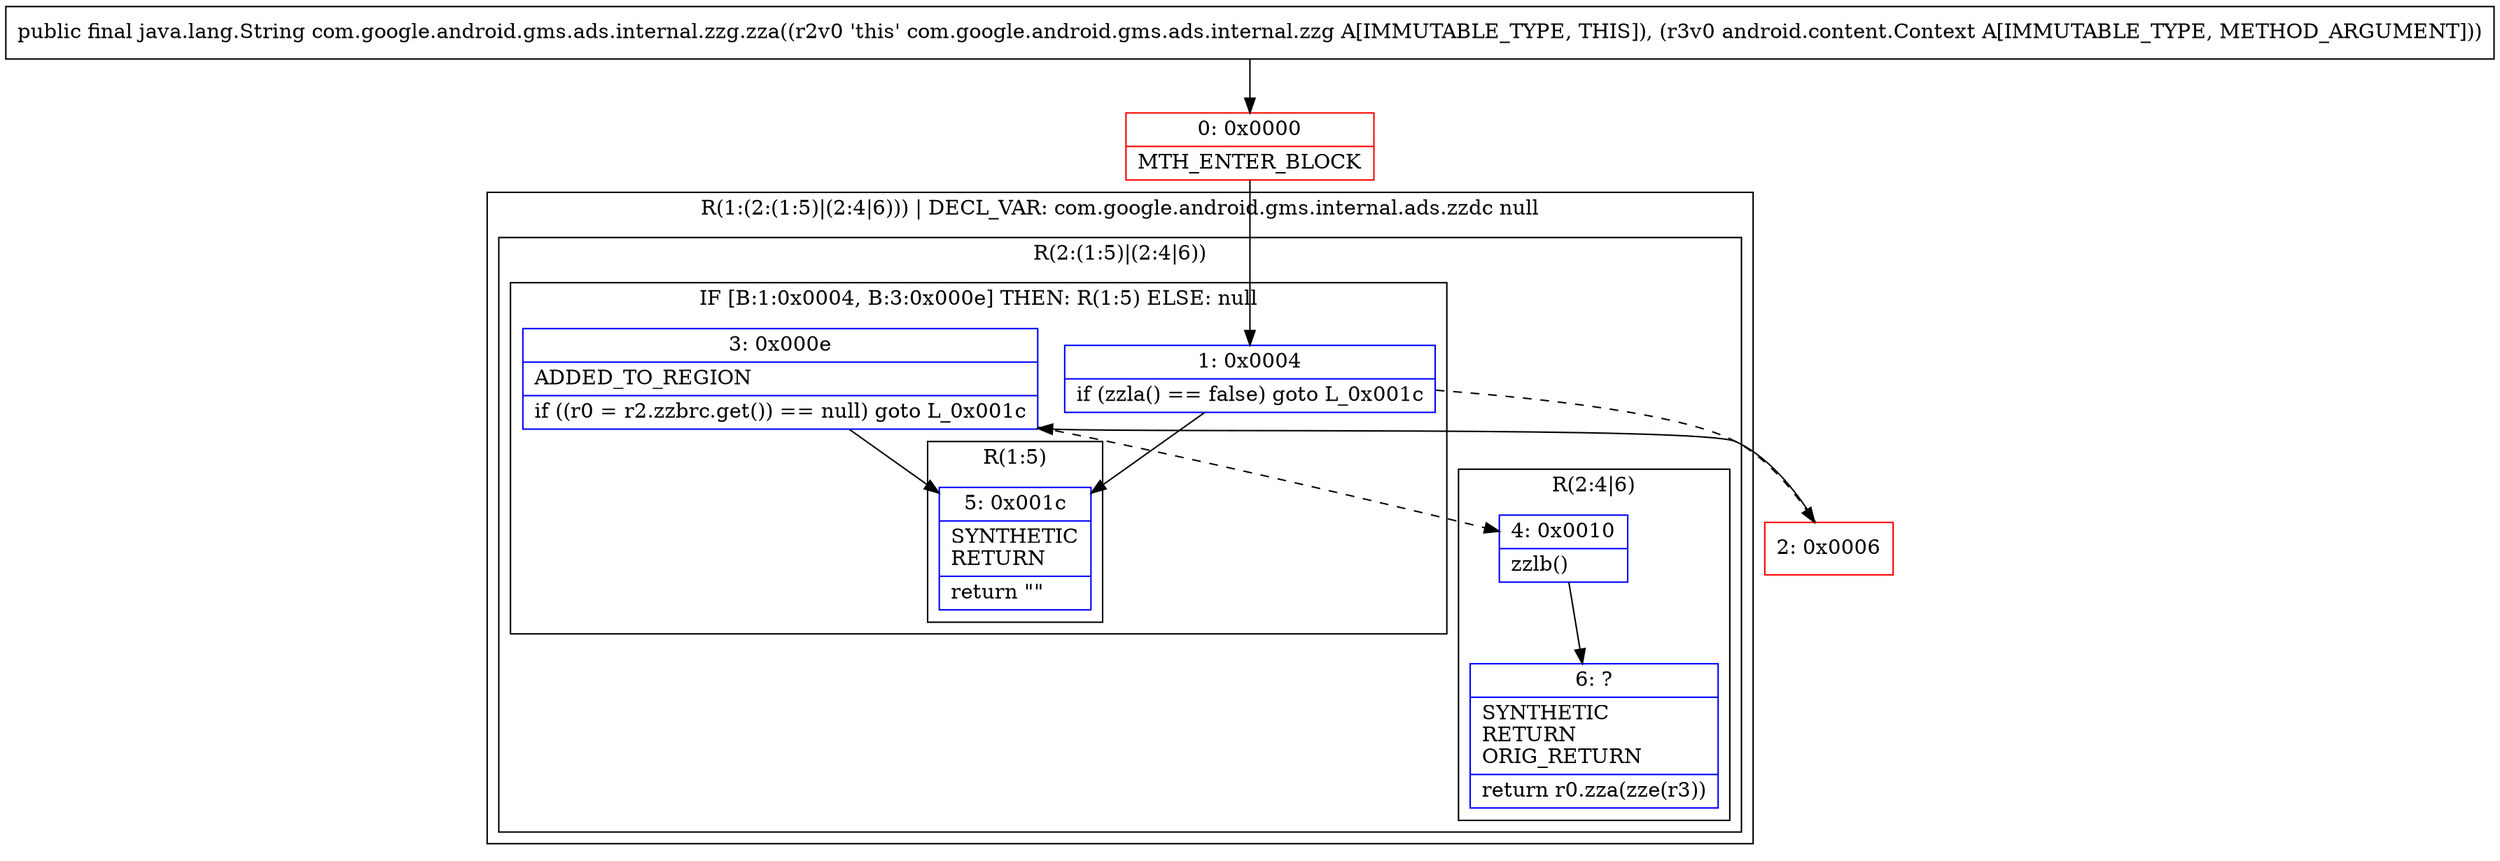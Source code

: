 digraph "CFG forcom.google.android.gms.ads.internal.zzg.zza(Landroid\/content\/Context;)Ljava\/lang\/String;" {
subgraph cluster_Region_1040385740 {
label = "R(1:(2:(1:5)|(2:4|6))) | DECL_VAR: com.google.android.gms.internal.ads.zzdc null\l";
node [shape=record,color=blue];
subgraph cluster_Region_389914431 {
label = "R(2:(1:5)|(2:4|6))";
node [shape=record,color=blue];
subgraph cluster_IfRegion_576646273 {
label = "IF [B:1:0x0004, B:3:0x000e] THEN: R(1:5) ELSE: null";
node [shape=record,color=blue];
Node_1 [shape=record,label="{1\:\ 0x0004|if (zzla() == false) goto L_0x001c\l}"];
Node_3 [shape=record,label="{3\:\ 0x000e|ADDED_TO_REGION\l|if ((r0 = r2.zzbrc.get()) == null) goto L_0x001c\l}"];
subgraph cluster_Region_214187669 {
label = "R(1:5)";
node [shape=record,color=blue];
Node_5 [shape=record,label="{5\:\ 0x001c|SYNTHETIC\lRETURN\l|return \"\"\l}"];
}
}
subgraph cluster_Region_718761127 {
label = "R(2:4|6)";
node [shape=record,color=blue];
Node_4 [shape=record,label="{4\:\ 0x0010|zzlb()\l}"];
Node_6 [shape=record,label="{6\:\ ?|SYNTHETIC\lRETURN\lORIG_RETURN\l|return r0.zza(zze(r3))\l}"];
}
}
}
Node_0 [shape=record,color=red,label="{0\:\ 0x0000|MTH_ENTER_BLOCK\l}"];
Node_2 [shape=record,color=red,label="{2\:\ 0x0006}"];
MethodNode[shape=record,label="{public final java.lang.String com.google.android.gms.ads.internal.zzg.zza((r2v0 'this' com.google.android.gms.ads.internal.zzg A[IMMUTABLE_TYPE, THIS]), (r3v0 android.content.Context A[IMMUTABLE_TYPE, METHOD_ARGUMENT])) }"];
MethodNode -> Node_0;
Node_1 -> Node_2[style=dashed];
Node_1 -> Node_5;
Node_3 -> Node_4[style=dashed];
Node_3 -> Node_5;
Node_4 -> Node_6;
Node_0 -> Node_1;
Node_2 -> Node_3;
}

